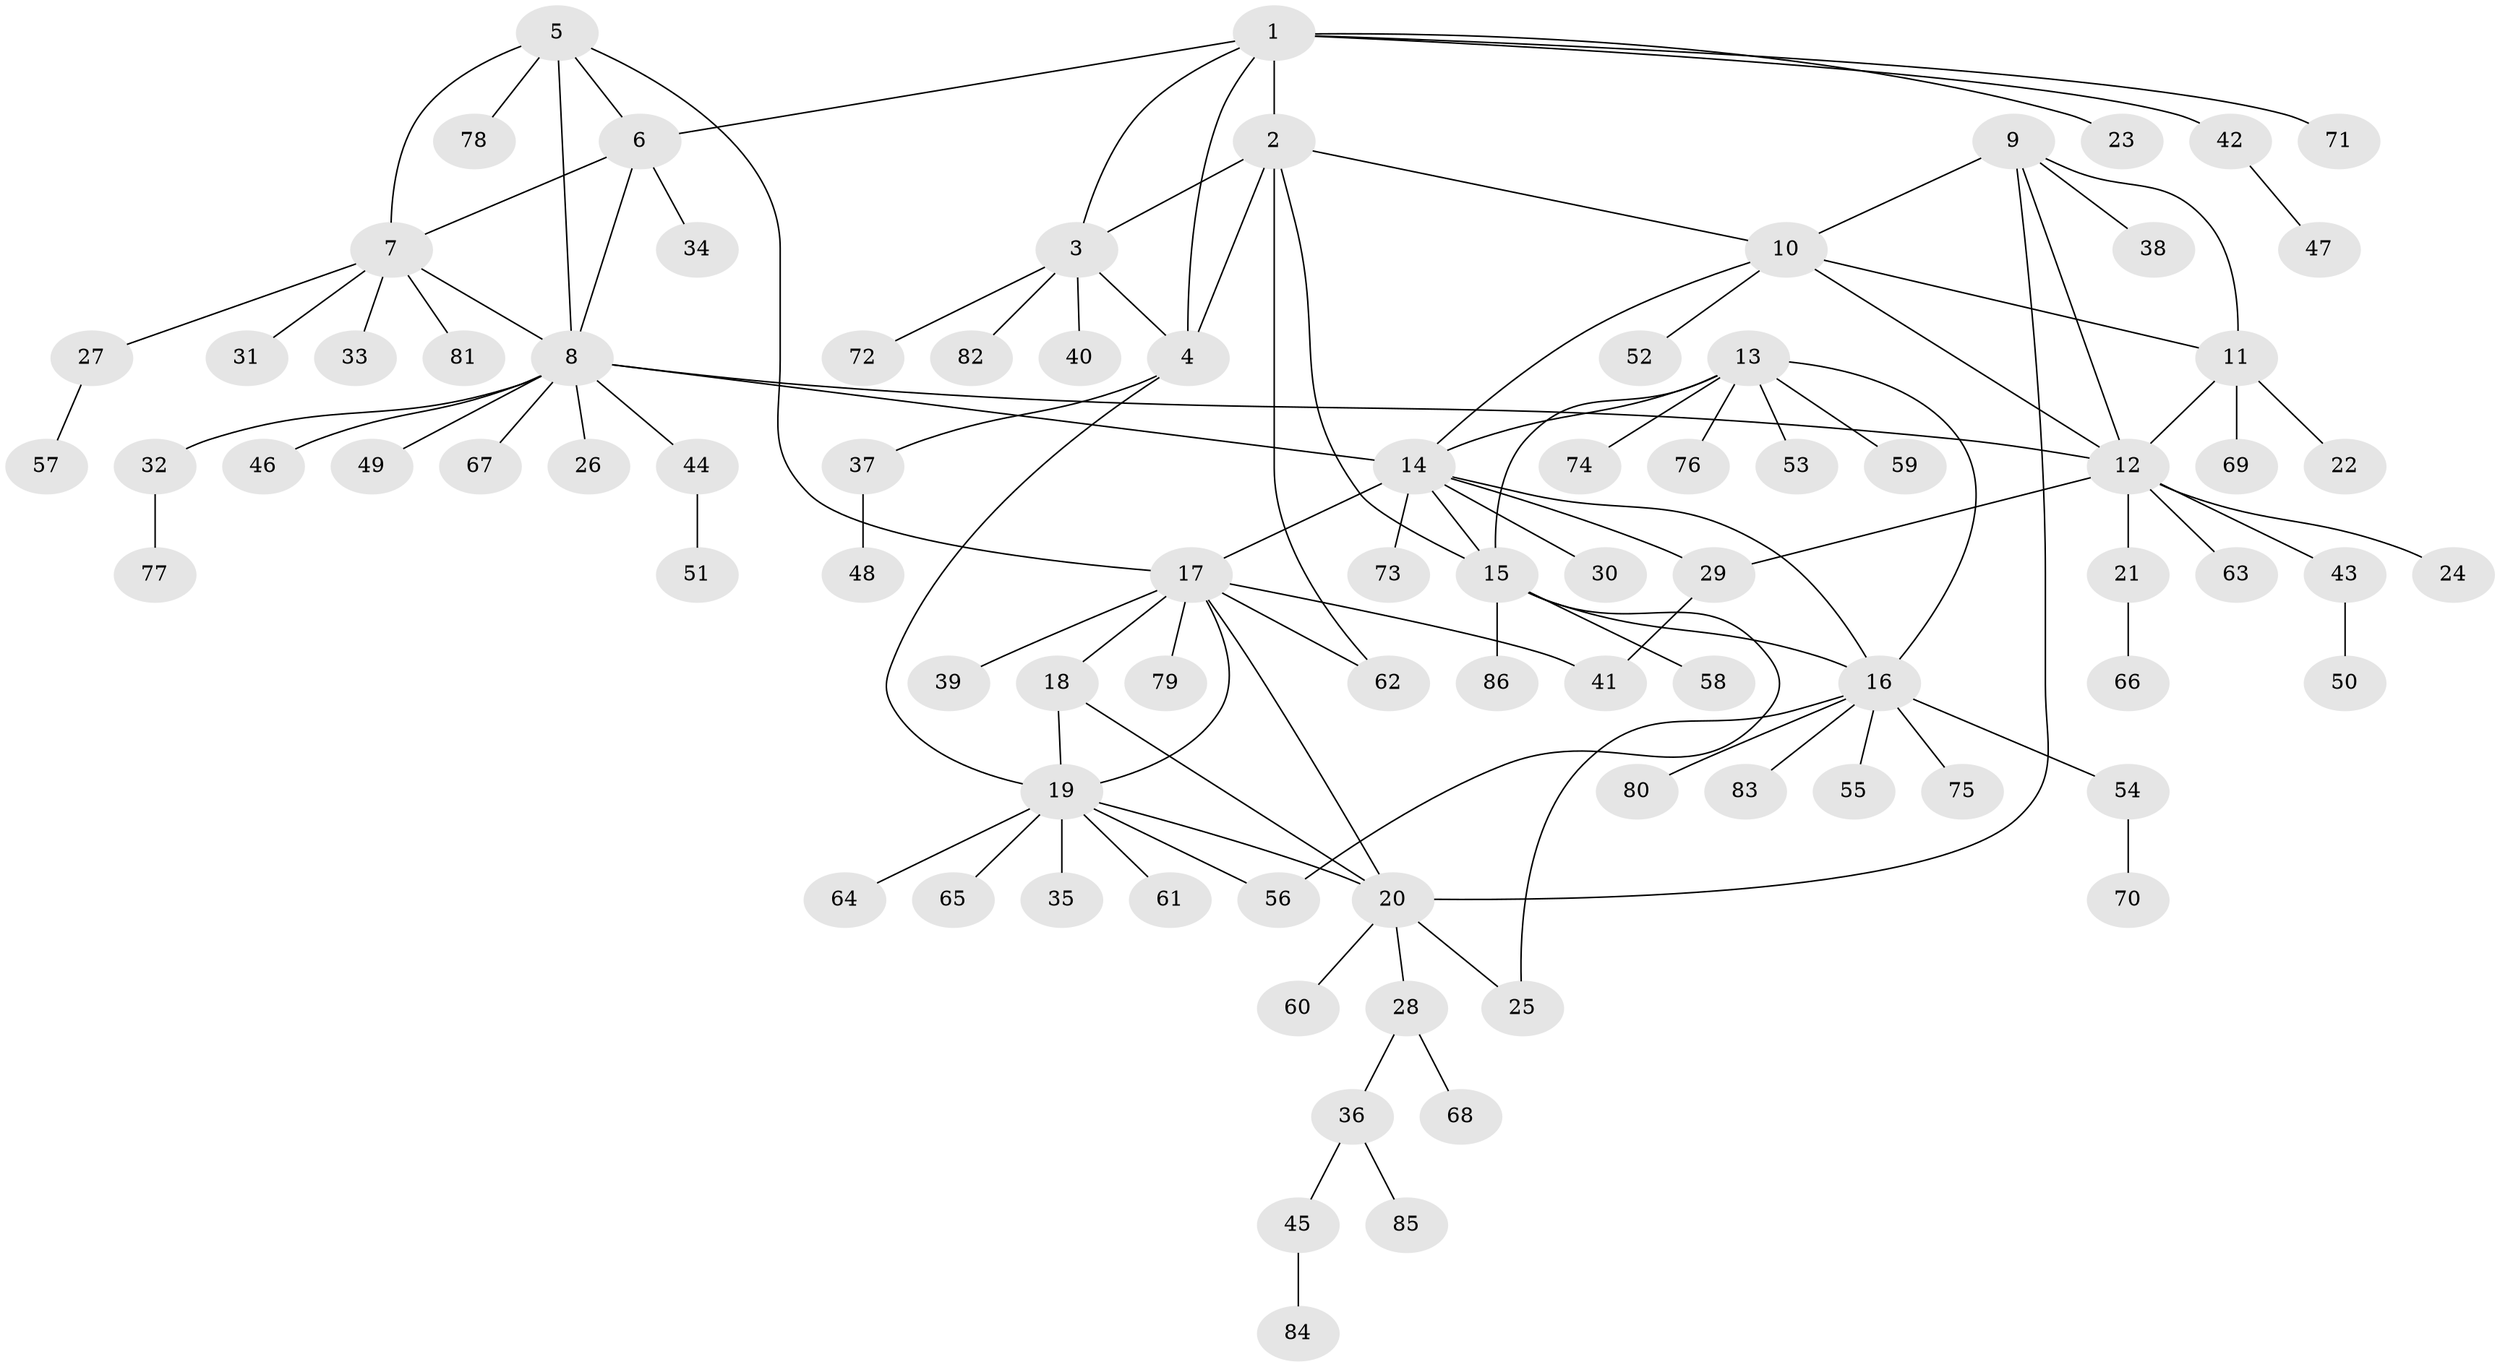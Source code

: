 // Generated by graph-tools (version 1.1) at 2025/54/03/09/25 04:54:29]
// undirected, 86 vertices, 111 edges
graph export_dot {
graph [start="1"]
  node [color=gray90,style=filled];
  1;
  2;
  3;
  4;
  5;
  6;
  7;
  8;
  9;
  10;
  11;
  12;
  13;
  14;
  15;
  16;
  17;
  18;
  19;
  20;
  21;
  22;
  23;
  24;
  25;
  26;
  27;
  28;
  29;
  30;
  31;
  32;
  33;
  34;
  35;
  36;
  37;
  38;
  39;
  40;
  41;
  42;
  43;
  44;
  45;
  46;
  47;
  48;
  49;
  50;
  51;
  52;
  53;
  54;
  55;
  56;
  57;
  58;
  59;
  60;
  61;
  62;
  63;
  64;
  65;
  66;
  67;
  68;
  69;
  70;
  71;
  72;
  73;
  74;
  75;
  76;
  77;
  78;
  79;
  80;
  81;
  82;
  83;
  84;
  85;
  86;
  1 -- 2;
  1 -- 3;
  1 -- 4;
  1 -- 6;
  1 -- 23;
  1 -- 42;
  1 -- 71;
  2 -- 3;
  2 -- 4;
  2 -- 10;
  2 -- 15;
  2 -- 62;
  3 -- 4;
  3 -- 40;
  3 -- 72;
  3 -- 82;
  4 -- 19;
  4 -- 37;
  5 -- 6;
  5 -- 7;
  5 -- 8;
  5 -- 17;
  5 -- 78;
  6 -- 7;
  6 -- 8;
  6 -- 34;
  7 -- 8;
  7 -- 27;
  7 -- 31;
  7 -- 33;
  7 -- 81;
  8 -- 12;
  8 -- 14;
  8 -- 26;
  8 -- 32;
  8 -- 44;
  8 -- 46;
  8 -- 49;
  8 -- 67;
  9 -- 10;
  9 -- 11;
  9 -- 12;
  9 -- 20;
  9 -- 38;
  10 -- 11;
  10 -- 12;
  10 -- 14;
  10 -- 52;
  11 -- 12;
  11 -- 22;
  11 -- 69;
  12 -- 21;
  12 -- 24;
  12 -- 29;
  12 -- 43;
  12 -- 63;
  13 -- 14;
  13 -- 15;
  13 -- 16;
  13 -- 53;
  13 -- 59;
  13 -- 74;
  13 -- 76;
  14 -- 15;
  14 -- 16;
  14 -- 17;
  14 -- 29;
  14 -- 30;
  14 -- 73;
  15 -- 16;
  15 -- 56;
  15 -- 58;
  15 -- 86;
  16 -- 25;
  16 -- 54;
  16 -- 55;
  16 -- 75;
  16 -- 80;
  16 -- 83;
  17 -- 18;
  17 -- 19;
  17 -- 20;
  17 -- 39;
  17 -- 41;
  17 -- 62;
  17 -- 79;
  18 -- 19;
  18 -- 20;
  19 -- 20;
  19 -- 35;
  19 -- 56;
  19 -- 61;
  19 -- 64;
  19 -- 65;
  20 -- 25;
  20 -- 28;
  20 -- 60;
  21 -- 66;
  27 -- 57;
  28 -- 36;
  28 -- 68;
  29 -- 41;
  32 -- 77;
  36 -- 45;
  36 -- 85;
  37 -- 48;
  42 -- 47;
  43 -- 50;
  44 -- 51;
  45 -- 84;
  54 -- 70;
}
